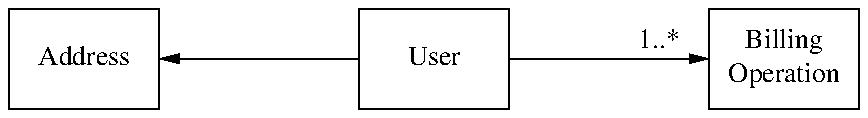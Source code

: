 .PS
box "Address"; arrow <- ; line;
box "User"; line ; arrow -> "1..*" "" rjust ;
box "Billing" "Operation" ;
.PE
